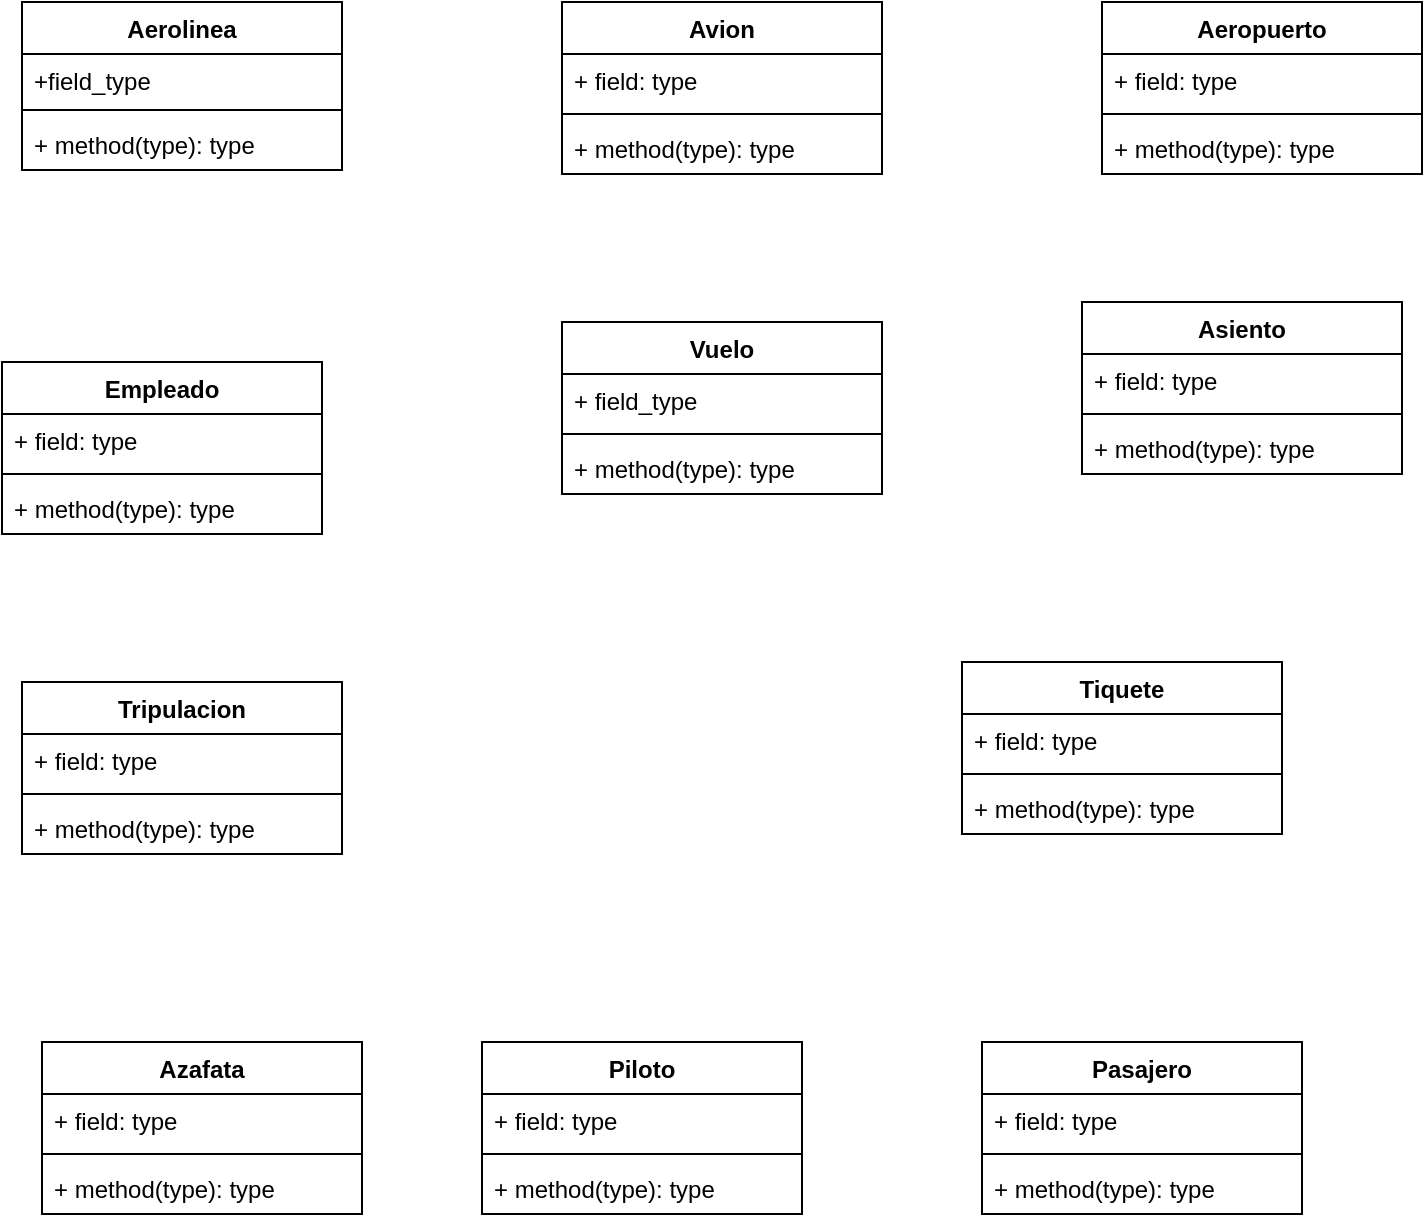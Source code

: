<mxfile>
    <diagram name="Página-1" id="AqVCTC6F2cgyldrFcIu-">
        <mxGraphModel dx="1066" dy="745" grid="1" gridSize="10" guides="1" tooltips="1" connect="1" arrows="1" fold="1" page="1" pageScale="1" pageWidth="827" pageHeight="1169" math="0" shadow="0">
            <root>
                <mxCell id="0"/>
                <mxCell id="1" parent="0"/>
                <mxCell id="SUuZYoDmZ9MDtMQcBsAi-1" value="Vuelo" style="swimlane;fontStyle=1;align=center;verticalAlign=top;childLayout=stackLayout;horizontal=1;startSize=26;horizontalStack=0;resizeParent=1;resizeParentMax=0;resizeLast=0;collapsible=1;marginBottom=0;whiteSpace=wrap;html=1;" parent="1" vertex="1">
                    <mxGeometry x="300" y="310" width="160" height="86" as="geometry"/>
                </mxCell>
                <mxCell id="SUuZYoDmZ9MDtMQcBsAi-2" value="+ field_type" style="text;strokeColor=none;fillColor=none;align=left;verticalAlign=top;spacingLeft=4;spacingRight=4;overflow=hidden;rotatable=0;points=[[0,0.5],[1,0.5]];portConstraint=eastwest;whiteSpace=wrap;html=1;" parent="SUuZYoDmZ9MDtMQcBsAi-1" vertex="1">
                    <mxGeometry y="26" width="160" height="26" as="geometry"/>
                </mxCell>
                <mxCell id="SUuZYoDmZ9MDtMQcBsAi-3" value="" style="line;strokeWidth=1;fillColor=none;align=left;verticalAlign=middle;spacingTop=-1;spacingLeft=3;spacingRight=3;rotatable=0;labelPosition=right;points=[];portConstraint=eastwest;strokeColor=inherit;" parent="SUuZYoDmZ9MDtMQcBsAi-1" vertex="1">
                    <mxGeometry y="52" width="160" height="8" as="geometry"/>
                </mxCell>
                <mxCell id="SUuZYoDmZ9MDtMQcBsAi-4" value="+ method(type): type" style="text;strokeColor=none;fillColor=none;align=left;verticalAlign=top;spacingLeft=4;spacingRight=4;overflow=hidden;rotatable=0;points=[[0,0.5],[1,0.5]];portConstraint=eastwest;whiteSpace=wrap;html=1;" parent="SUuZYoDmZ9MDtMQcBsAi-1" vertex="1">
                    <mxGeometry y="60" width="160" height="26" as="geometry"/>
                </mxCell>
                <mxCell id="SUuZYoDmZ9MDtMQcBsAi-5" value="Aeropuerto" style="swimlane;fontStyle=1;align=center;verticalAlign=top;childLayout=stackLayout;horizontal=1;startSize=26;horizontalStack=0;resizeParent=1;resizeParentMax=0;resizeLast=0;collapsible=1;marginBottom=0;whiteSpace=wrap;html=1;" parent="1" vertex="1">
                    <mxGeometry x="570" y="150" width="160" height="86" as="geometry"/>
                </mxCell>
                <mxCell id="SUuZYoDmZ9MDtMQcBsAi-6" value="+ field: type" style="text;strokeColor=none;fillColor=none;align=left;verticalAlign=top;spacingLeft=4;spacingRight=4;overflow=hidden;rotatable=0;points=[[0,0.5],[1,0.5]];portConstraint=eastwest;whiteSpace=wrap;html=1;" parent="SUuZYoDmZ9MDtMQcBsAi-5" vertex="1">
                    <mxGeometry y="26" width="160" height="26" as="geometry"/>
                </mxCell>
                <mxCell id="SUuZYoDmZ9MDtMQcBsAi-7" value="" style="line;strokeWidth=1;fillColor=none;align=left;verticalAlign=middle;spacingTop=-1;spacingLeft=3;spacingRight=3;rotatable=0;labelPosition=right;points=[];portConstraint=eastwest;strokeColor=inherit;" parent="SUuZYoDmZ9MDtMQcBsAi-5" vertex="1">
                    <mxGeometry y="52" width="160" height="8" as="geometry"/>
                </mxCell>
                <mxCell id="SUuZYoDmZ9MDtMQcBsAi-8" value="+ method(type): type" style="text;strokeColor=none;fillColor=none;align=left;verticalAlign=top;spacingLeft=4;spacingRight=4;overflow=hidden;rotatable=0;points=[[0,0.5],[1,0.5]];portConstraint=eastwest;whiteSpace=wrap;html=1;" parent="SUuZYoDmZ9MDtMQcBsAi-5" vertex="1">
                    <mxGeometry y="60" width="160" height="26" as="geometry"/>
                </mxCell>
                <mxCell id="SUuZYoDmZ9MDtMQcBsAi-9" value="Aerolinea" style="swimlane;fontStyle=1;align=center;verticalAlign=top;childLayout=stackLayout;horizontal=1;startSize=26;horizontalStack=0;resizeParent=1;resizeParentMax=0;resizeLast=0;collapsible=1;marginBottom=0;whiteSpace=wrap;html=1;" parent="1" vertex="1">
                    <mxGeometry x="30" y="150" width="160" height="84" as="geometry"/>
                </mxCell>
                <mxCell id="SUuZYoDmZ9MDtMQcBsAi-10" value="&lt;div&gt;+field_type&lt;/div&gt;" style="text;strokeColor=none;fillColor=none;align=left;verticalAlign=top;spacingLeft=4;spacingRight=4;overflow=hidden;rotatable=0;points=[[0,0.5],[1,0.5]];portConstraint=eastwest;whiteSpace=wrap;html=1;" parent="SUuZYoDmZ9MDtMQcBsAi-9" vertex="1">
                    <mxGeometry y="26" width="160" height="24" as="geometry"/>
                </mxCell>
                <mxCell id="SUuZYoDmZ9MDtMQcBsAi-11" value="" style="line;strokeWidth=1;fillColor=none;align=left;verticalAlign=middle;spacingTop=-1;spacingLeft=3;spacingRight=3;rotatable=0;labelPosition=right;points=[];portConstraint=eastwest;strokeColor=inherit;" parent="SUuZYoDmZ9MDtMQcBsAi-9" vertex="1">
                    <mxGeometry y="50" width="160" height="8" as="geometry"/>
                </mxCell>
                <mxCell id="SUuZYoDmZ9MDtMQcBsAi-12" value="+ method(type): type" style="text;strokeColor=none;fillColor=none;align=left;verticalAlign=top;spacingLeft=4;spacingRight=4;overflow=hidden;rotatable=0;points=[[0,0.5],[1,0.5]];portConstraint=eastwest;whiteSpace=wrap;html=1;" parent="SUuZYoDmZ9MDtMQcBsAi-9" vertex="1">
                    <mxGeometry y="58" width="160" height="26" as="geometry"/>
                </mxCell>
                <mxCell id="SUuZYoDmZ9MDtMQcBsAi-14" value="Avion" style="swimlane;fontStyle=1;align=center;verticalAlign=top;childLayout=stackLayout;horizontal=1;startSize=26;horizontalStack=0;resizeParent=1;resizeParentMax=0;resizeLast=0;collapsible=1;marginBottom=0;whiteSpace=wrap;html=1;" parent="1" vertex="1">
                    <mxGeometry x="300" y="150" width="160" height="86" as="geometry"/>
                </mxCell>
                <mxCell id="SUuZYoDmZ9MDtMQcBsAi-15" value="+ field: type" style="text;strokeColor=none;fillColor=none;align=left;verticalAlign=top;spacingLeft=4;spacingRight=4;overflow=hidden;rotatable=0;points=[[0,0.5],[1,0.5]];portConstraint=eastwest;whiteSpace=wrap;html=1;" parent="SUuZYoDmZ9MDtMQcBsAi-14" vertex="1">
                    <mxGeometry y="26" width="160" height="26" as="geometry"/>
                </mxCell>
                <mxCell id="SUuZYoDmZ9MDtMQcBsAi-16" value="" style="line;strokeWidth=1;fillColor=none;align=left;verticalAlign=middle;spacingTop=-1;spacingLeft=3;spacingRight=3;rotatable=0;labelPosition=right;points=[];portConstraint=eastwest;strokeColor=inherit;" parent="SUuZYoDmZ9MDtMQcBsAi-14" vertex="1">
                    <mxGeometry y="52" width="160" height="8" as="geometry"/>
                </mxCell>
                <mxCell id="SUuZYoDmZ9MDtMQcBsAi-17" value="+ method(type): type" style="text;strokeColor=none;fillColor=none;align=left;verticalAlign=top;spacingLeft=4;spacingRight=4;overflow=hidden;rotatable=0;points=[[0,0.5],[1,0.5]];portConstraint=eastwest;whiteSpace=wrap;html=1;" parent="SUuZYoDmZ9MDtMQcBsAi-14" vertex="1">
                    <mxGeometry y="60" width="160" height="26" as="geometry"/>
                </mxCell>
                <mxCell id="SUuZYoDmZ9MDtMQcBsAi-18" value="Piloto" style="swimlane;fontStyle=1;align=center;verticalAlign=top;childLayout=stackLayout;horizontal=1;startSize=26;horizontalStack=0;resizeParent=1;resizeParentMax=0;resizeLast=0;collapsible=1;marginBottom=0;whiteSpace=wrap;html=1;" parent="1" vertex="1">
                    <mxGeometry x="260" y="670" width="160" height="86" as="geometry"/>
                </mxCell>
                <mxCell id="SUuZYoDmZ9MDtMQcBsAi-19" value="+ field: type" style="text;strokeColor=none;fillColor=none;align=left;verticalAlign=top;spacingLeft=4;spacingRight=4;overflow=hidden;rotatable=0;points=[[0,0.5],[1,0.5]];portConstraint=eastwest;whiteSpace=wrap;html=1;" parent="SUuZYoDmZ9MDtMQcBsAi-18" vertex="1">
                    <mxGeometry y="26" width="160" height="26" as="geometry"/>
                </mxCell>
                <mxCell id="SUuZYoDmZ9MDtMQcBsAi-20" value="" style="line;strokeWidth=1;fillColor=none;align=left;verticalAlign=middle;spacingTop=-1;spacingLeft=3;spacingRight=3;rotatable=0;labelPosition=right;points=[];portConstraint=eastwest;strokeColor=inherit;" parent="SUuZYoDmZ9MDtMQcBsAi-18" vertex="1">
                    <mxGeometry y="52" width="160" height="8" as="geometry"/>
                </mxCell>
                <mxCell id="SUuZYoDmZ9MDtMQcBsAi-21" value="+ method(type): type" style="text;strokeColor=none;fillColor=none;align=left;verticalAlign=top;spacingLeft=4;spacingRight=4;overflow=hidden;rotatable=0;points=[[0,0.5],[1,0.5]];portConstraint=eastwest;whiteSpace=wrap;html=1;" parent="SUuZYoDmZ9MDtMQcBsAi-18" vertex="1">
                    <mxGeometry y="60" width="160" height="26" as="geometry"/>
                </mxCell>
                <mxCell id="SUuZYoDmZ9MDtMQcBsAi-22" value="Pasajero" style="swimlane;fontStyle=1;align=center;verticalAlign=top;childLayout=stackLayout;horizontal=1;startSize=26;horizontalStack=0;resizeParent=1;resizeParentMax=0;resizeLast=0;collapsible=1;marginBottom=0;whiteSpace=wrap;html=1;" parent="1" vertex="1">
                    <mxGeometry x="510" y="670" width="160" height="86" as="geometry"/>
                </mxCell>
                <mxCell id="SUuZYoDmZ9MDtMQcBsAi-23" value="+ field: type" style="text;strokeColor=none;fillColor=none;align=left;verticalAlign=top;spacingLeft=4;spacingRight=4;overflow=hidden;rotatable=0;points=[[0,0.5],[1,0.5]];portConstraint=eastwest;whiteSpace=wrap;html=1;" parent="SUuZYoDmZ9MDtMQcBsAi-22" vertex="1">
                    <mxGeometry y="26" width="160" height="26" as="geometry"/>
                </mxCell>
                <mxCell id="SUuZYoDmZ9MDtMQcBsAi-24" value="" style="line;strokeWidth=1;fillColor=none;align=left;verticalAlign=middle;spacingTop=-1;spacingLeft=3;spacingRight=3;rotatable=0;labelPosition=right;points=[];portConstraint=eastwest;strokeColor=inherit;" parent="SUuZYoDmZ9MDtMQcBsAi-22" vertex="1">
                    <mxGeometry y="52" width="160" height="8" as="geometry"/>
                </mxCell>
                <mxCell id="SUuZYoDmZ9MDtMQcBsAi-25" value="+ method(type): type" style="text;strokeColor=none;fillColor=none;align=left;verticalAlign=top;spacingLeft=4;spacingRight=4;overflow=hidden;rotatable=0;points=[[0,0.5],[1,0.5]];portConstraint=eastwest;whiteSpace=wrap;html=1;" parent="SUuZYoDmZ9MDtMQcBsAi-22" vertex="1">
                    <mxGeometry y="60" width="160" height="26" as="geometry"/>
                </mxCell>
                <mxCell id="SUuZYoDmZ9MDtMQcBsAi-34" value="Asiento" style="swimlane;fontStyle=1;align=center;verticalAlign=top;childLayout=stackLayout;horizontal=1;startSize=26;horizontalStack=0;resizeParent=1;resizeParentMax=0;resizeLast=0;collapsible=1;marginBottom=0;whiteSpace=wrap;html=1;" parent="1" vertex="1">
                    <mxGeometry x="560" y="300" width="160" height="86" as="geometry"/>
                </mxCell>
                <mxCell id="SUuZYoDmZ9MDtMQcBsAi-35" value="+ field: type" style="text;strokeColor=none;fillColor=none;align=left;verticalAlign=top;spacingLeft=4;spacingRight=4;overflow=hidden;rotatable=0;points=[[0,0.5],[1,0.5]];portConstraint=eastwest;whiteSpace=wrap;html=1;" parent="SUuZYoDmZ9MDtMQcBsAi-34" vertex="1">
                    <mxGeometry y="26" width="160" height="26" as="geometry"/>
                </mxCell>
                <mxCell id="SUuZYoDmZ9MDtMQcBsAi-36" value="" style="line;strokeWidth=1;fillColor=none;align=left;verticalAlign=middle;spacingTop=-1;spacingLeft=3;spacingRight=3;rotatable=0;labelPosition=right;points=[];portConstraint=eastwest;strokeColor=inherit;" parent="SUuZYoDmZ9MDtMQcBsAi-34" vertex="1">
                    <mxGeometry y="52" width="160" height="8" as="geometry"/>
                </mxCell>
                <mxCell id="SUuZYoDmZ9MDtMQcBsAi-37" value="+ method(type): type" style="text;strokeColor=none;fillColor=none;align=left;verticalAlign=top;spacingLeft=4;spacingRight=4;overflow=hidden;rotatable=0;points=[[0,0.5],[1,0.5]];portConstraint=eastwest;whiteSpace=wrap;html=1;" parent="SUuZYoDmZ9MDtMQcBsAi-34" vertex="1">
                    <mxGeometry y="60" width="160" height="26" as="geometry"/>
                </mxCell>
                <mxCell id="SUuZYoDmZ9MDtMQcBsAi-38" value="Tripulacion" style="swimlane;fontStyle=1;align=center;verticalAlign=top;childLayout=stackLayout;horizontal=1;startSize=26;horizontalStack=0;resizeParent=1;resizeParentMax=0;resizeLast=0;collapsible=1;marginBottom=0;whiteSpace=wrap;html=1;" parent="1" vertex="1">
                    <mxGeometry x="30" y="490" width="160" height="86" as="geometry"/>
                </mxCell>
                <mxCell id="SUuZYoDmZ9MDtMQcBsAi-39" value="+ field: type" style="text;strokeColor=none;fillColor=none;align=left;verticalAlign=top;spacingLeft=4;spacingRight=4;overflow=hidden;rotatable=0;points=[[0,0.5],[1,0.5]];portConstraint=eastwest;whiteSpace=wrap;html=1;" parent="SUuZYoDmZ9MDtMQcBsAi-38" vertex="1">
                    <mxGeometry y="26" width="160" height="26" as="geometry"/>
                </mxCell>
                <mxCell id="SUuZYoDmZ9MDtMQcBsAi-40" value="" style="line;strokeWidth=1;fillColor=none;align=left;verticalAlign=middle;spacingTop=-1;spacingLeft=3;spacingRight=3;rotatable=0;labelPosition=right;points=[];portConstraint=eastwest;strokeColor=inherit;" parent="SUuZYoDmZ9MDtMQcBsAi-38" vertex="1">
                    <mxGeometry y="52" width="160" height="8" as="geometry"/>
                </mxCell>
                <mxCell id="SUuZYoDmZ9MDtMQcBsAi-41" value="+ method(type): type" style="text;strokeColor=none;fillColor=none;align=left;verticalAlign=top;spacingLeft=4;spacingRight=4;overflow=hidden;rotatable=0;points=[[0,0.5],[1,0.5]];portConstraint=eastwest;whiteSpace=wrap;html=1;" parent="SUuZYoDmZ9MDtMQcBsAi-38" vertex="1">
                    <mxGeometry y="60" width="160" height="26" as="geometry"/>
                </mxCell>
                <mxCell id="SUuZYoDmZ9MDtMQcBsAi-42" value="Tiquete" style="swimlane;fontStyle=1;align=center;verticalAlign=top;childLayout=stackLayout;horizontal=1;startSize=26;horizontalStack=0;resizeParent=1;resizeParentMax=0;resizeLast=0;collapsible=1;marginBottom=0;whiteSpace=wrap;html=1;" parent="1" vertex="1">
                    <mxGeometry x="500" y="480" width="160" height="86" as="geometry"/>
                </mxCell>
                <mxCell id="SUuZYoDmZ9MDtMQcBsAi-43" value="+ field: type" style="text;strokeColor=none;fillColor=none;align=left;verticalAlign=top;spacingLeft=4;spacingRight=4;overflow=hidden;rotatable=0;points=[[0,0.5],[1,0.5]];portConstraint=eastwest;whiteSpace=wrap;html=1;" parent="SUuZYoDmZ9MDtMQcBsAi-42" vertex="1">
                    <mxGeometry y="26" width="160" height="26" as="geometry"/>
                </mxCell>
                <mxCell id="SUuZYoDmZ9MDtMQcBsAi-44" value="" style="line;strokeWidth=1;fillColor=none;align=left;verticalAlign=middle;spacingTop=-1;spacingLeft=3;spacingRight=3;rotatable=0;labelPosition=right;points=[];portConstraint=eastwest;strokeColor=inherit;" parent="SUuZYoDmZ9MDtMQcBsAi-42" vertex="1">
                    <mxGeometry y="52" width="160" height="8" as="geometry"/>
                </mxCell>
                <mxCell id="SUuZYoDmZ9MDtMQcBsAi-45" value="+ method(type): type" style="text;strokeColor=none;fillColor=none;align=left;verticalAlign=top;spacingLeft=4;spacingRight=4;overflow=hidden;rotatable=0;points=[[0,0.5],[1,0.5]];portConstraint=eastwest;whiteSpace=wrap;html=1;" parent="SUuZYoDmZ9MDtMQcBsAi-42" vertex="1">
                    <mxGeometry y="60" width="160" height="26" as="geometry"/>
                </mxCell>
                <mxCell id="yLdJTqL3urPsMCzz5XD7-1" value="Azafata" style="swimlane;fontStyle=1;align=center;verticalAlign=top;childLayout=stackLayout;horizontal=1;startSize=26;horizontalStack=0;resizeParent=1;resizeParentMax=0;resizeLast=0;collapsible=1;marginBottom=0;whiteSpace=wrap;html=1;" parent="1" vertex="1">
                    <mxGeometry x="40" y="670" width="160" height="86" as="geometry"/>
                </mxCell>
                <mxCell id="yLdJTqL3urPsMCzz5XD7-2" value="+ field: type" style="text;strokeColor=none;fillColor=none;align=left;verticalAlign=top;spacingLeft=4;spacingRight=4;overflow=hidden;rotatable=0;points=[[0,0.5],[1,0.5]];portConstraint=eastwest;whiteSpace=wrap;html=1;" parent="yLdJTqL3urPsMCzz5XD7-1" vertex="1">
                    <mxGeometry y="26" width="160" height="26" as="geometry"/>
                </mxCell>
                <mxCell id="yLdJTqL3urPsMCzz5XD7-3" value="" style="line;strokeWidth=1;fillColor=none;align=left;verticalAlign=middle;spacingTop=-1;spacingLeft=3;spacingRight=3;rotatable=0;labelPosition=right;points=[];portConstraint=eastwest;strokeColor=inherit;" parent="yLdJTqL3urPsMCzz5XD7-1" vertex="1">
                    <mxGeometry y="52" width="160" height="8" as="geometry"/>
                </mxCell>
                <mxCell id="yLdJTqL3urPsMCzz5XD7-4" value="+ method(type): type" style="text;strokeColor=none;fillColor=none;align=left;verticalAlign=top;spacingLeft=4;spacingRight=4;overflow=hidden;rotatable=0;points=[[0,0.5],[1,0.5]];portConstraint=eastwest;whiteSpace=wrap;html=1;" parent="yLdJTqL3urPsMCzz5XD7-1" vertex="1">
                    <mxGeometry y="60" width="160" height="26" as="geometry"/>
                </mxCell>
                <mxCell id="6VdtGlujZ4XtwYSLACzo-1" value="Empleado" style="swimlane;fontStyle=1;align=center;verticalAlign=top;childLayout=stackLayout;horizontal=1;startSize=26;horizontalStack=0;resizeParent=1;resizeParentMax=0;resizeLast=0;collapsible=1;marginBottom=0;whiteSpace=wrap;html=1;" parent="1" vertex="1">
                    <mxGeometry x="20" y="330" width="160" height="86" as="geometry"/>
                </mxCell>
                <mxCell id="6VdtGlujZ4XtwYSLACzo-2" value="+ field: type" style="text;strokeColor=none;fillColor=none;align=left;verticalAlign=top;spacingLeft=4;spacingRight=4;overflow=hidden;rotatable=0;points=[[0,0.5],[1,0.5]];portConstraint=eastwest;whiteSpace=wrap;html=1;" parent="6VdtGlujZ4XtwYSLACzo-1" vertex="1">
                    <mxGeometry y="26" width="160" height="26" as="geometry"/>
                </mxCell>
                <mxCell id="6VdtGlujZ4XtwYSLACzo-3" value="" style="line;strokeWidth=1;fillColor=none;align=left;verticalAlign=middle;spacingTop=-1;spacingLeft=3;spacingRight=3;rotatable=0;labelPosition=right;points=[];portConstraint=eastwest;strokeColor=inherit;" parent="6VdtGlujZ4XtwYSLACzo-1" vertex="1">
                    <mxGeometry y="52" width="160" height="8" as="geometry"/>
                </mxCell>
                <mxCell id="6VdtGlujZ4XtwYSLACzo-4" value="+ method(type): type" style="text;strokeColor=none;fillColor=none;align=left;verticalAlign=top;spacingLeft=4;spacingRight=4;overflow=hidden;rotatable=0;points=[[0,0.5],[1,0.5]];portConstraint=eastwest;whiteSpace=wrap;html=1;" parent="6VdtGlujZ4XtwYSLACzo-1" vertex="1">
                    <mxGeometry y="60" width="160" height="26" as="geometry"/>
                </mxCell>
            </root>
        </mxGraphModel>
    </diagram>
</mxfile>